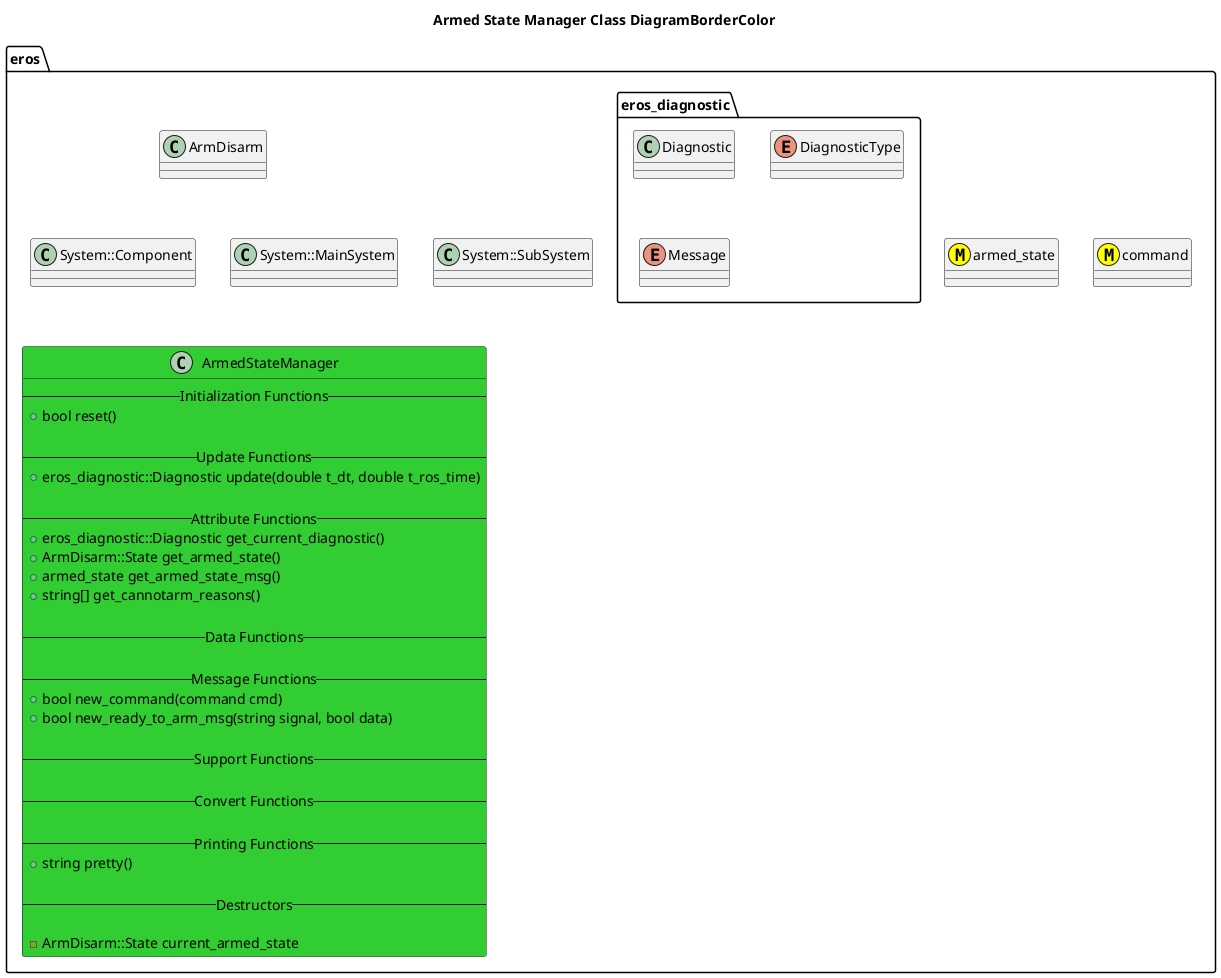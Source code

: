 @startuml
title Armed State Manager Class DiagramBorderColor

package eros {
    class ArmDisarm
    together {
        class System::MainSystem
        class System::SubSystem
        class System::Component
    }
    together {
        class armed_state <<(M,#FFFF00)>>
        class command <<(M,#FFFF00)>>
    }
    namespace eros_diagnostic {
        class Diagnostic
        enum DiagnosticType
        enum Message
    }
class ArmedStateManager #LimeGreen {
    -- Initialization Functions --
    +bool reset()
        
    -- Update Functions --
    +eros_diagnostic::Diagnostic update(double t_dt, double t_ros_time)
    
    -- Attribute Functions --
    +eros_diagnostic::Diagnostic get_current_diagnostic()
    +ArmDisarm::State get_armed_state() 
    +armed_state get_armed_state_msg()
    +string[] get_cannotarm_reasons()
    
    -- Data Functions --
    
    -- Message Functions --
    +bool new_command(command cmd)
    +bool new_ready_to_arm_msg(string signal, bool data)
    
    -- Support Functions --
    
    -- Convert Functions --
    
    -- Printing Functions --
    +string pretty()

    -- Destructors --
        
    -ArmDisarm::State current_armed_state
}
}

@enduml